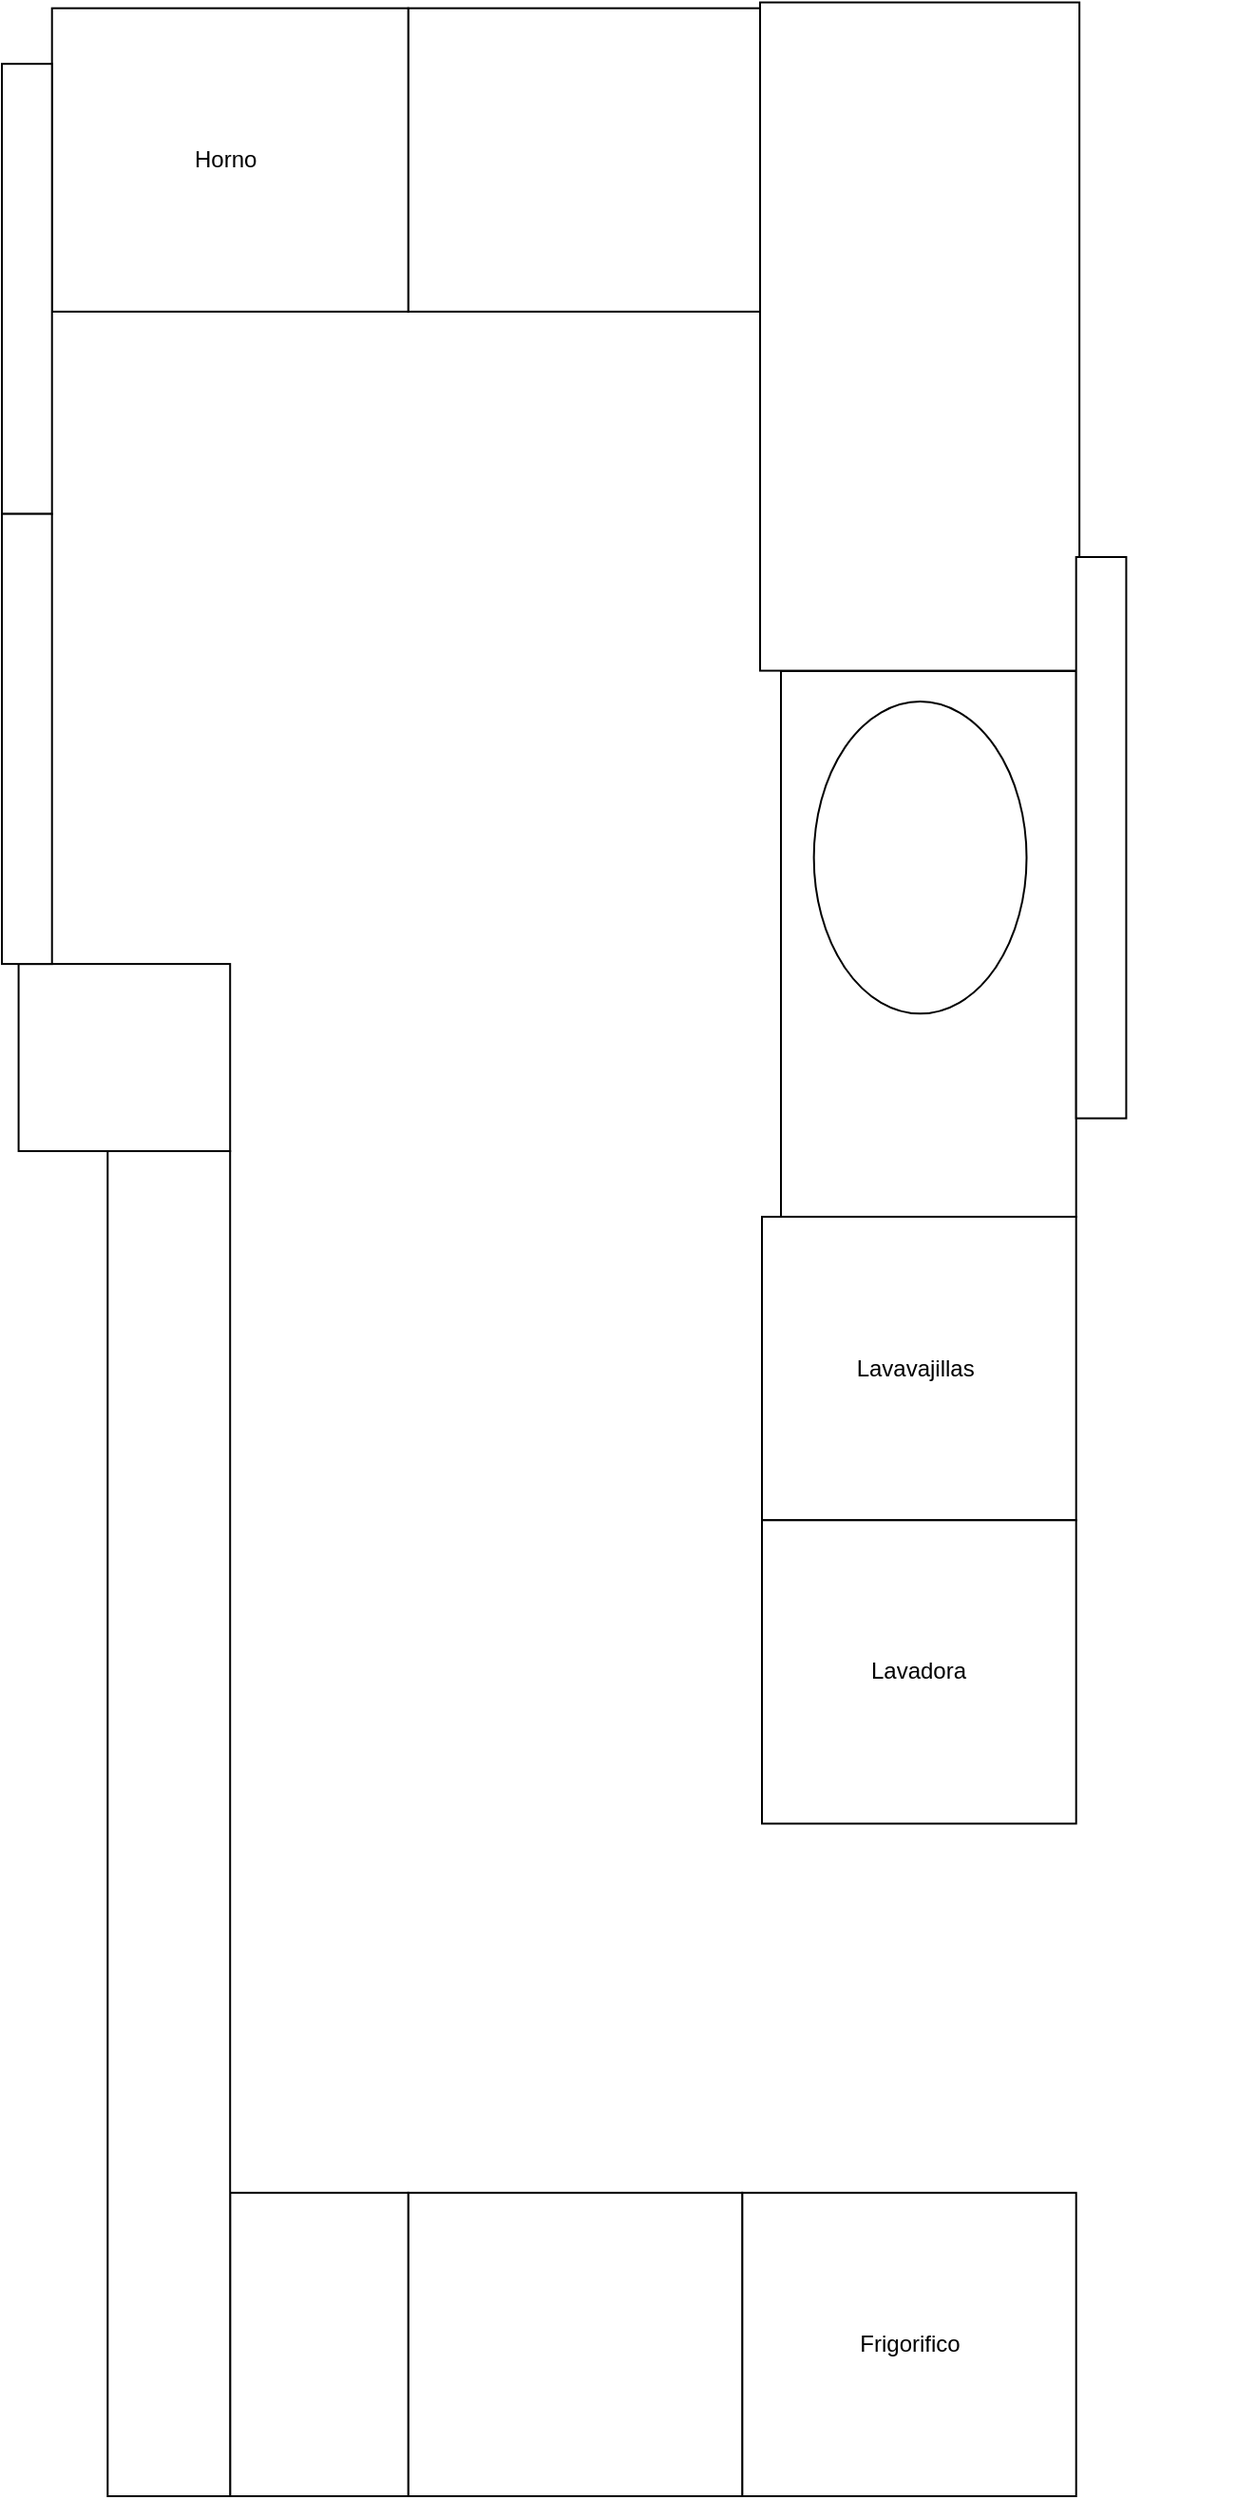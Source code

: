 <mxfile version="26.0.14">
  <diagram name="Página-1" id="f4SghKSi2Ip6ZndOtw0D">
    <mxGraphModel dx="475" dy="1117" grid="1" gridSize="10" guides="1" tooltips="1" connect="1" arrows="1" fold="1" page="0" pageScale="1" pageWidth="827" pageHeight="1169" math="0" shadow="0">
      <root>
        <mxCell id="0" />
        <mxCell id="1" parent="0" />
        <mxCell id="yUteIukDcnw1P1U2wABH-15" value="" style="group" vertex="1" connectable="0" parent="1">
          <mxGeometry x="20" y="-390" width="658.8" height="1310" as="geometry" />
        </mxCell>
        <mxCell id="VUU6hRvir32hyLVH66pQ-1" value="" style="whiteSpace=wrap;html=1;" parent="yUteIukDcnw1P1U2wABH-15" vertex="1">
          <mxGeometry x="213.838" y="1.33" width="351.515" height="159.594" as="geometry" />
        </mxCell>
        <mxCell id="VUU6hRvir32hyLVH66pQ-2" value="" style="whiteSpace=wrap;html=1;rotation=90;direction=west;" parent="yUteIukDcnw1P1U2wABH-15" vertex="1">
          <mxGeometry x="307.28" y="90" width="351.52" height="168.06" as="geometry" />
        </mxCell>
        <mxCell id="VUU6hRvir32hyLVH66pQ-4" style="edgeStyle=none;curved=1;rounded=0;orthogonalLoop=1;jettySize=auto;html=1;fontSize=12;startSize=8;endSize=8;" parent="yUteIukDcnw1P1U2wABH-15" source="VUU6hRvir32hyLVH66pQ-3" target="VUU6hRvir32hyLVH66pQ-1" edge="1">
          <mxGeometry relative="1" as="geometry">
            <mxPoint x="51.263" y="186.193" as="targetPoint" />
          </mxGeometry>
        </mxCell>
        <object label="Horno&amp;nbsp;" id="VUU6hRvir32hyLVH66pQ-3">
          <mxCell style="whiteSpace=wrap;html=1;" parent="yUteIukDcnw1P1U2wABH-15" vertex="1">
            <mxGeometry x="26.364" y="1.33" width="187.475" height="159.594" as="geometry" />
          </mxCell>
        </object>
        <mxCell id="VUU6hRvir32hyLVH66pQ-5" value="" style="whiteSpace=wrap;html=1;direction=south;" parent="yUteIukDcnw1P1U2wABH-15" vertex="1">
          <mxGeometry x="410" y="350" width="155.35" height="287.05" as="geometry" />
        </mxCell>
        <mxCell id="VUU6hRvir32hyLVH66pQ-6" value="Lavavajillas&amp;nbsp;" style="whiteSpace=wrap;html=1;" parent="yUteIukDcnw1P1U2wABH-15" vertex="1">
          <mxGeometry x="400" y="637.05" width="165.35" height="159.59" as="geometry" />
        </mxCell>
        <mxCell id="yUteIukDcnw1P1U2wABH-1" value="Lavadora" style="whiteSpace=wrap;html=1;" vertex="1" parent="yUteIukDcnw1P1U2wABH-15">
          <mxGeometry x="400" y="796.64" width="165.35" height="159.59" as="geometry" />
        </mxCell>
        <mxCell id="yUteIukDcnw1P1U2wABH-2" value="Frigorifico" style="whiteSpace=wrap;html=1;" vertex="1" parent="yUteIukDcnw1P1U2wABH-15">
          <mxGeometry x="389.596" y="1150.406" width="175.758" height="159.594" as="geometry" />
        </mxCell>
        <mxCell id="yUteIukDcnw1P1U2wABH-3" value="" style="whiteSpace=wrap;html=1;" vertex="1" parent="yUteIukDcnw1P1U2wABH-15">
          <mxGeometry x="213.838" y="1150.406" width="175.758" height="159.594" as="geometry" />
        </mxCell>
        <mxCell id="yUteIukDcnw1P1U2wABH-4" value="" style="whiteSpace=wrap;html=1;" vertex="1" parent="yUteIukDcnw1P1U2wABH-15">
          <mxGeometry x="120.101" y="1150.406" width="93.737" height="159.594" as="geometry" />
        </mxCell>
        <mxCell id="yUteIukDcnw1P1U2wABH-5" value="" style="whiteSpace=wrap;html=1;" vertex="1" parent="yUteIukDcnw1P1U2wABH-15">
          <mxGeometry x="55.657" y="602.467" width="64.444" height="707.533" as="geometry" />
        </mxCell>
        <mxCell id="yUteIukDcnw1P1U2wABH-6" style="edgeStyle=none;curved=1;rounded=0;orthogonalLoop=1;jettySize=auto;html=1;entryX=0;entryY=0.5;entryDx=0;entryDy=0;fontSize=12;startSize=8;endSize=8;" edge="1" parent="yUteIukDcnw1P1U2wABH-15" source="yUteIukDcnw1P1U2wABH-5" target="yUteIukDcnw1P1U2wABH-5">
          <mxGeometry relative="1" as="geometry" />
        </mxCell>
        <mxCell id="yUteIukDcnw1P1U2wABH-7" value="" style="whiteSpace=wrap;html=1;" vertex="1" parent="yUteIukDcnw1P1U2wABH-15">
          <mxGeometry x="8.788" y="504.051" width="111.313" height="98.416" as="geometry" />
        </mxCell>
        <mxCell id="yUteIukDcnw1P1U2wABH-10" value="" style="whiteSpace=wrap;html=1;" vertex="1" parent="yUteIukDcnw1P1U2wABH-15">
          <mxGeometry y="30.589" width="26.364" height="236.731" as="geometry" />
        </mxCell>
        <mxCell id="yUteIukDcnw1P1U2wABH-12" value="" style="whiteSpace=wrap;html=1;" vertex="1" parent="yUteIukDcnw1P1U2wABH-15">
          <mxGeometry y="267.32" width="26.364" height="236.731" as="geometry" />
        </mxCell>
        <mxCell id="yUteIukDcnw1P1U2wABH-13" value="" style="ellipse;whiteSpace=wrap;html=1;rotation=90;" vertex="1" parent="yUteIukDcnw1P1U2wABH-15">
          <mxGeometry x="401.225" y="392.127" width="164.128" height="111.929" as="geometry" />
        </mxCell>
        <mxCell id="yUteIukDcnw1P1U2wABH-14" value="" style="whiteSpace=wrap;html=1;" vertex="1" parent="yUteIukDcnw1P1U2wABH-15">
          <mxGeometry x="565.346" y="290.001" width="26.364" height="295.249" as="geometry" />
        </mxCell>
      </root>
    </mxGraphModel>
  </diagram>
</mxfile>
